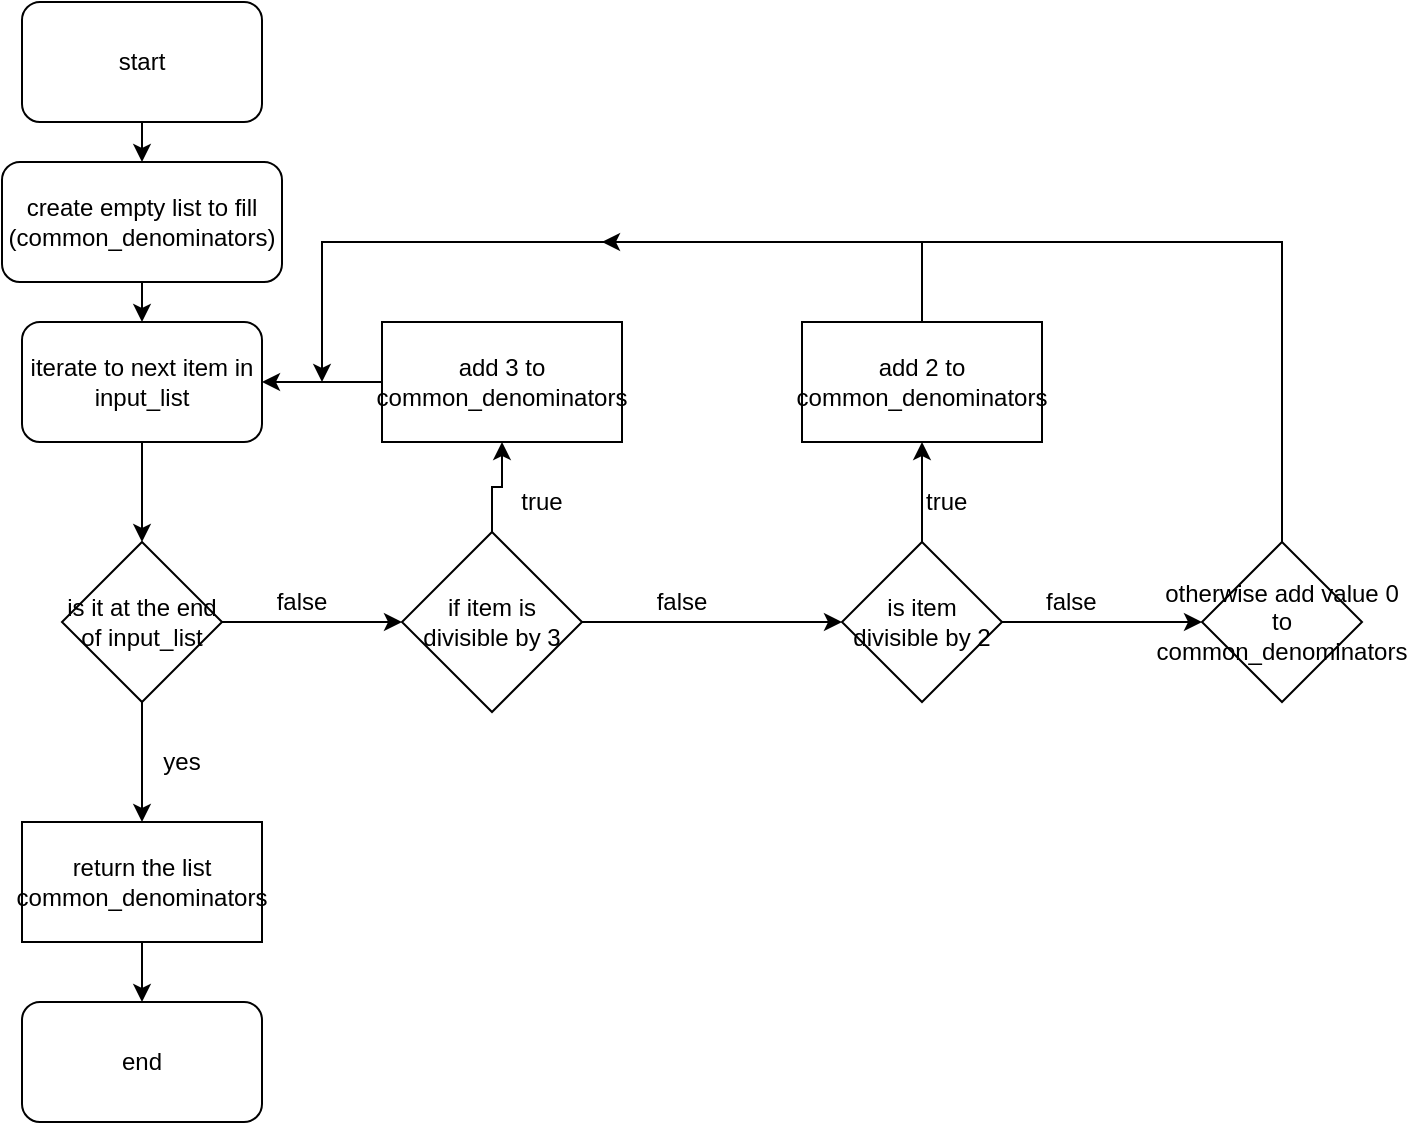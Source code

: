 <mxfile version="12.1.8" type="github" pages="1"><diagram id="cgiAisjkvfBZNnyj15d_" name="Page-1"><mxGraphModel dx="854" dy="419" grid="1" gridSize="10" guides="1" tooltips="1" connect="1" arrows="1" fold="1" page="1" pageScale="1" pageWidth="850" pageHeight="1100" math="0" shadow="0"><root><mxCell id="0"/><mxCell id="1" parent="0"/><mxCell id="cyTQERypesCG4cM72qum-10" style="edgeStyle=orthogonalEdgeStyle;rounded=0;orthogonalLoop=1;jettySize=auto;html=1;exitX=0.5;exitY=1;exitDx=0;exitDy=0;entryX=0.5;entryY=0;entryDx=0;entryDy=0;" edge="1" parent="1" source="cyTQERypesCG4cM72qum-1" target="cyTQERypesCG4cM72qum-2"><mxGeometry relative="1" as="geometry"/></mxCell><mxCell id="cyTQERypesCG4cM72qum-1" value="start" style="rounded=1;whiteSpace=wrap;html=1;" vertex="1" parent="1"><mxGeometry x="30" y="20" width="120" height="60" as="geometry"/></mxCell><mxCell id="cyTQERypesCG4cM72qum-11" style="edgeStyle=orthogonalEdgeStyle;rounded=0;orthogonalLoop=1;jettySize=auto;html=1;exitX=0.5;exitY=1;exitDx=0;exitDy=0;entryX=0.5;entryY=0;entryDx=0;entryDy=0;" edge="1" parent="1" source="cyTQERypesCG4cM72qum-2" target="cyTQERypesCG4cM72qum-4"><mxGeometry relative="1" as="geometry"/></mxCell><mxCell id="cyTQERypesCG4cM72qum-2" value="create empty list to fill (common_denominators)" style="rounded=1;whiteSpace=wrap;html=1;" vertex="1" parent="1"><mxGeometry x="20" y="100" width="140" height="60" as="geometry"/></mxCell><mxCell id="cyTQERypesCG4cM72qum-12" style="edgeStyle=orthogonalEdgeStyle;rounded=0;orthogonalLoop=1;jettySize=auto;html=1;exitX=0.5;exitY=1;exitDx=0;exitDy=0;" edge="1" parent="1" source="cyTQERypesCG4cM72qum-4"><mxGeometry relative="1" as="geometry"><mxPoint x="90" y="290" as="targetPoint"/></mxGeometry></mxCell><mxCell id="cyTQERypesCG4cM72qum-4" value="iterate to next item in input_list" style="rounded=1;whiteSpace=wrap;html=1;" vertex="1" parent="1"><mxGeometry x="30" y="180" width="120" height="60" as="geometry"/></mxCell><mxCell id="cyTQERypesCG4cM72qum-14" style="edgeStyle=orthogonalEdgeStyle;rounded=0;orthogonalLoop=1;jettySize=auto;html=1;exitX=0.5;exitY=0;exitDx=0;exitDy=0;entryX=0.5;entryY=1;entryDx=0;entryDy=0;" edge="1" parent="1" source="cyTQERypesCG4cM72qum-5" target="cyTQERypesCG4cM72qum-13"><mxGeometry relative="1" as="geometry"/></mxCell><mxCell id="cyTQERypesCG4cM72qum-26" style="edgeStyle=orthogonalEdgeStyle;rounded=0;orthogonalLoop=1;jettySize=auto;html=1;exitX=1;exitY=0.5;exitDx=0;exitDy=0;entryX=0;entryY=0.5;entryDx=0;entryDy=0;" edge="1" parent="1" source="cyTQERypesCG4cM72qum-5" target="cyTQERypesCG4cM72qum-22"><mxGeometry relative="1" as="geometry"/></mxCell><mxCell id="cyTQERypesCG4cM72qum-5" value="if item is divisible by 3" style="rhombus;whiteSpace=wrap;html=1;" vertex="1" parent="1"><mxGeometry x="220" y="285" width="90" height="90" as="geometry"/></mxCell><mxCell id="cyTQERypesCG4cM72qum-7" value="true" style="text;html=1;strokeColor=none;fillColor=none;align=center;verticalAlign=middle;whiteSpace=wrap;rounded=0;" vertex="1" parent="1"><mxGeometry x="270" y="260" width="40" height="20" as="geometry"/></mxCell><mxCell id="cyTQERypesCG4cM72qum-17" style="edgeStyle=orthogonalEdgeStyle;rounded=0;orthogonalLoop=1;jettySize=auto;html=1;exitX=1;exitY=0.5;exitDx=0;exitDy=0;entryX=0;entryY=0.5;entryDx=0;entryDy=0;" edge="1" parent="1" source="cyTQERypesCG4cM72qum-8" target="cyTQERypesCG4cM72qum-5"><mxGeometry relative="1" as="geometry"/></mxCell><mxCell id="cyTQERypesCG4cM72qum-19" style="edgeStyle=orthogonalEdgeStyle;rounded=0;orthogonalLoop=1;jettySize=auto;html=1;exitX=0.5;exitY=1;exitDx=0;exitDy=0;" edge="1" parent="1" source="cyTQERypesCG4cM72qum-8" target="cyTQERypesCG4cM72qum-18"><mxGeometry relative="1" as="geometry"/></mxCell><mxCell id="cyTQERypesCG4cM72qum-8" value="is it at the end of input_list" style="rhombus;whiteSpace=wrap;html=1;" vertex="1" parent="1"><mxGeometry x="50" y="290" width="80" height="80" as="geometry"/></mxCell><mxCell id="cyTQERypesCG4cM72qum-16" style="edgeStyle=orthogonalEdgeStyle;rounded=0;orthogonalLoop=1;jettySize=auto;html=1;exitX=0;exitY=0.5;exitDx=0;exitDy=0;entryX=1;entryY=0.5;entryDx=0;entryDy=0;" edge="1" parent="1" source="cyTQERypesCG4cM72qum-13" target="cyTQERypesCG4cM72qum-4"><mxGeometry relative="1" as="geometry"/></mxCell><mxCell id="cyTQERypesCG4cM72qum-13" value="add 3 to common_denominators" style="rounded=0;whiteSpace=wrap;html=1;" vertex="1" parent="1"><mxGeometry x="210" y="180" width="120" height="60" as="geometry"/></mxCell><mxCell id="cyTQERypesCG4cM72qum-35" style="edgeStyle=orthogonalEdgeStyle;rounded=0;orthogonalLoop=1;jettySize=auto;html=1;entryX=0.5;entryY=0;entryDx=0;entryDy=0;" edge="1" parent="1" source="cyTQERypesCG4cM72qum-18" target="cyTQERypesCG4cM72qum-34"><mxGeometry relative="1" as="geometry"/></mxCell><mxCell id="cyTQERypesCG4cM72qum-18" value="return the list common_denominators" style="rounded=0;whiteSpace=wrap;html=1;" vertex="1" parent="1"><mxGeometry x="30" y="430" width="120" height="60" as="geometry"/></mxCell><mxCell id="cyTQERypesCG4cM72qum-20" value="yes" style="text;html=1;strokeColor=none;fillColor=none;align=center;verticalAlign=middle;whiteSpace=wrap;rounded=0;" vertex="1" parent="1"><mxGeometry x="90" y="390" width="40" height="20" as="geometry"/></mxCell><mxCell id="cyTQERypesCG4cM72qum-21" value="false" style="text;html=1;strokeColor=none;fillColor=none;align=center;verticalAlign=middle;whiteSpace=wrap;rounded=0;" vertex="1" parent="1"><mxGeometry x="150" y="310" width="40" height="20" as="geometry"/></mxCell><mxCell id="cyTQERypesCG4cM72qum-24" style="edgeStyle=orthogonalEdgeStyle;rounded=0;orthogonalLoop=1;jettySize=auto;html=1;exitX=0.5;exitY=0;exitDx=0;exitDy=0;" edge="1" parent="1" source="cyTQERypesCG4cM72qum-22" target="cyTQERypesCG4cM72qum-23"><mxGeometry relative="1" as="geometry"/></mxCell><mxCell id="cyTQERypesCG4cM72qum-30" style="edgeStyle=orthogonalEdgeStyle;rounded=0;orthogonalLoop=1;jettySize=auto;html=1;exitX=1;exitY=0.5;exitDx=0;exitDy=0;entryX=0;entryY=0.5;entryDx=0;entryDy=0;" edge="1" parent="1" source="cyTQERypesCG4cM72qum-22" target="cyTQERypesCG4cM72qum-29"><mxGeometry relative="1" as="geometry"/></mxCell><mxCell id="cyTQERypesCG4cM72qum-22" value="is item divisible by 2" style="rhombus;whiteSpace=wrap;html=1;" vertex="1" parent="1"><mxGeometry x="440" y="290" width="80" height="80" as="geometry"/></mxCell><mxCell id="cyTQERypesCG4cM72qum-25" style="edgeStyle=orthogonalEdgeStyle;rounded=0;orthogonalLoop=1;jettySize=auto;html=1;exitX=0;exitY=0.5;exitDx=0;exitDy=0;" edge="1" parent="1" source="cyTQERypesCG4cM72qum-23"><mxGeometry relative="1" as="geometry"><mxPoint x="180" y="210" as="targetPoint"/><Array as="points"><mxPoint x="480" y="210"/><mxPoint x="480" y="140"/><mxPoint x="180" y="140"/></Array></mxGeometry></mxCell><mxCell id="cyTQERypesCG4cM72qum-23" value="add 2 to common_denominators" style="rounded=0;whiteSpace=wrap;html=1;" vertex="1" parent="1"><mxGeometry x="420" y="180" width="120" height="60" as="geometry"/></mxCell><mxCell id="cyTQERypesCG4cM72qum-27" value="true" style="text;html=1;resizable=0;points=[];autosize=1;align=left;verticalAlign=top;spacingTop=-4;" vertex="1" parent="1"><mxGeometry x="480" y="260" width="40" height="20" as="geometry"/></mxCell><mxCell id="cyTQERypesCG4cM72qum-28" value="false" style="text;html=1;strokeColor=none;fillColor=none;align=center;verticalAlign=middle;whiteSpace=wrap;rounded=0;" vertex="1" parent="1"><mxGeometry x="340" y="310" width="40" height="20" as="geometry"/></mxCell><mxCell id="cyTQERypesCG4cM72qum-33" style="edgeStyle=orthogonalEdgeStyle;rounded=0;orthogonalLoop=1;jettySize=auto;html=1;exitX=0.5;exitY=0;exitDx=0;exitDy=0;" edge="1" parent="1" source="cyTQERypesCG4cM72qum-29"><mxGeometry relative="1" as="geometry"><mxPoint x="320" y="140" as="targetPoint"/><Array as="points"><mxPoint x="660" y="140"/><mxPoint x="540" y="140"/></Array></mxGeometry></mxCell><mxCell id="cyTQERypesCG4cM72qum-29" value="otherwise add value 0 to common_denominators" style="rhombus;whiteSpace=wrap;html=1;" vertex="1" parent="1"><mxGeometry x="620" y="290" width="80" height="80" as="geometry"/></mxCell><mxCell id="cyTQERypesCG4cM72qum-32" value="false" style="text;html=1;resizable=0;points=[];autosize=1;align=left;verticalAlign=top;spacingTop=-4;" vertex="1" parent="1"><mxGeometry x="540" y="310" width="40" height="20" as="geometry"/></mxCell><mxCell id="cyTQERypesCG4cM72qum-34" value="end" style="rounded=1;whiteSpace=wrap;html=1;" vertex="1" parent="1"><mxGeometry x="30" y="520" width="120" height="60" as="geometry"/></mxCell></root></mxGraphModel></diagram></mxfile>